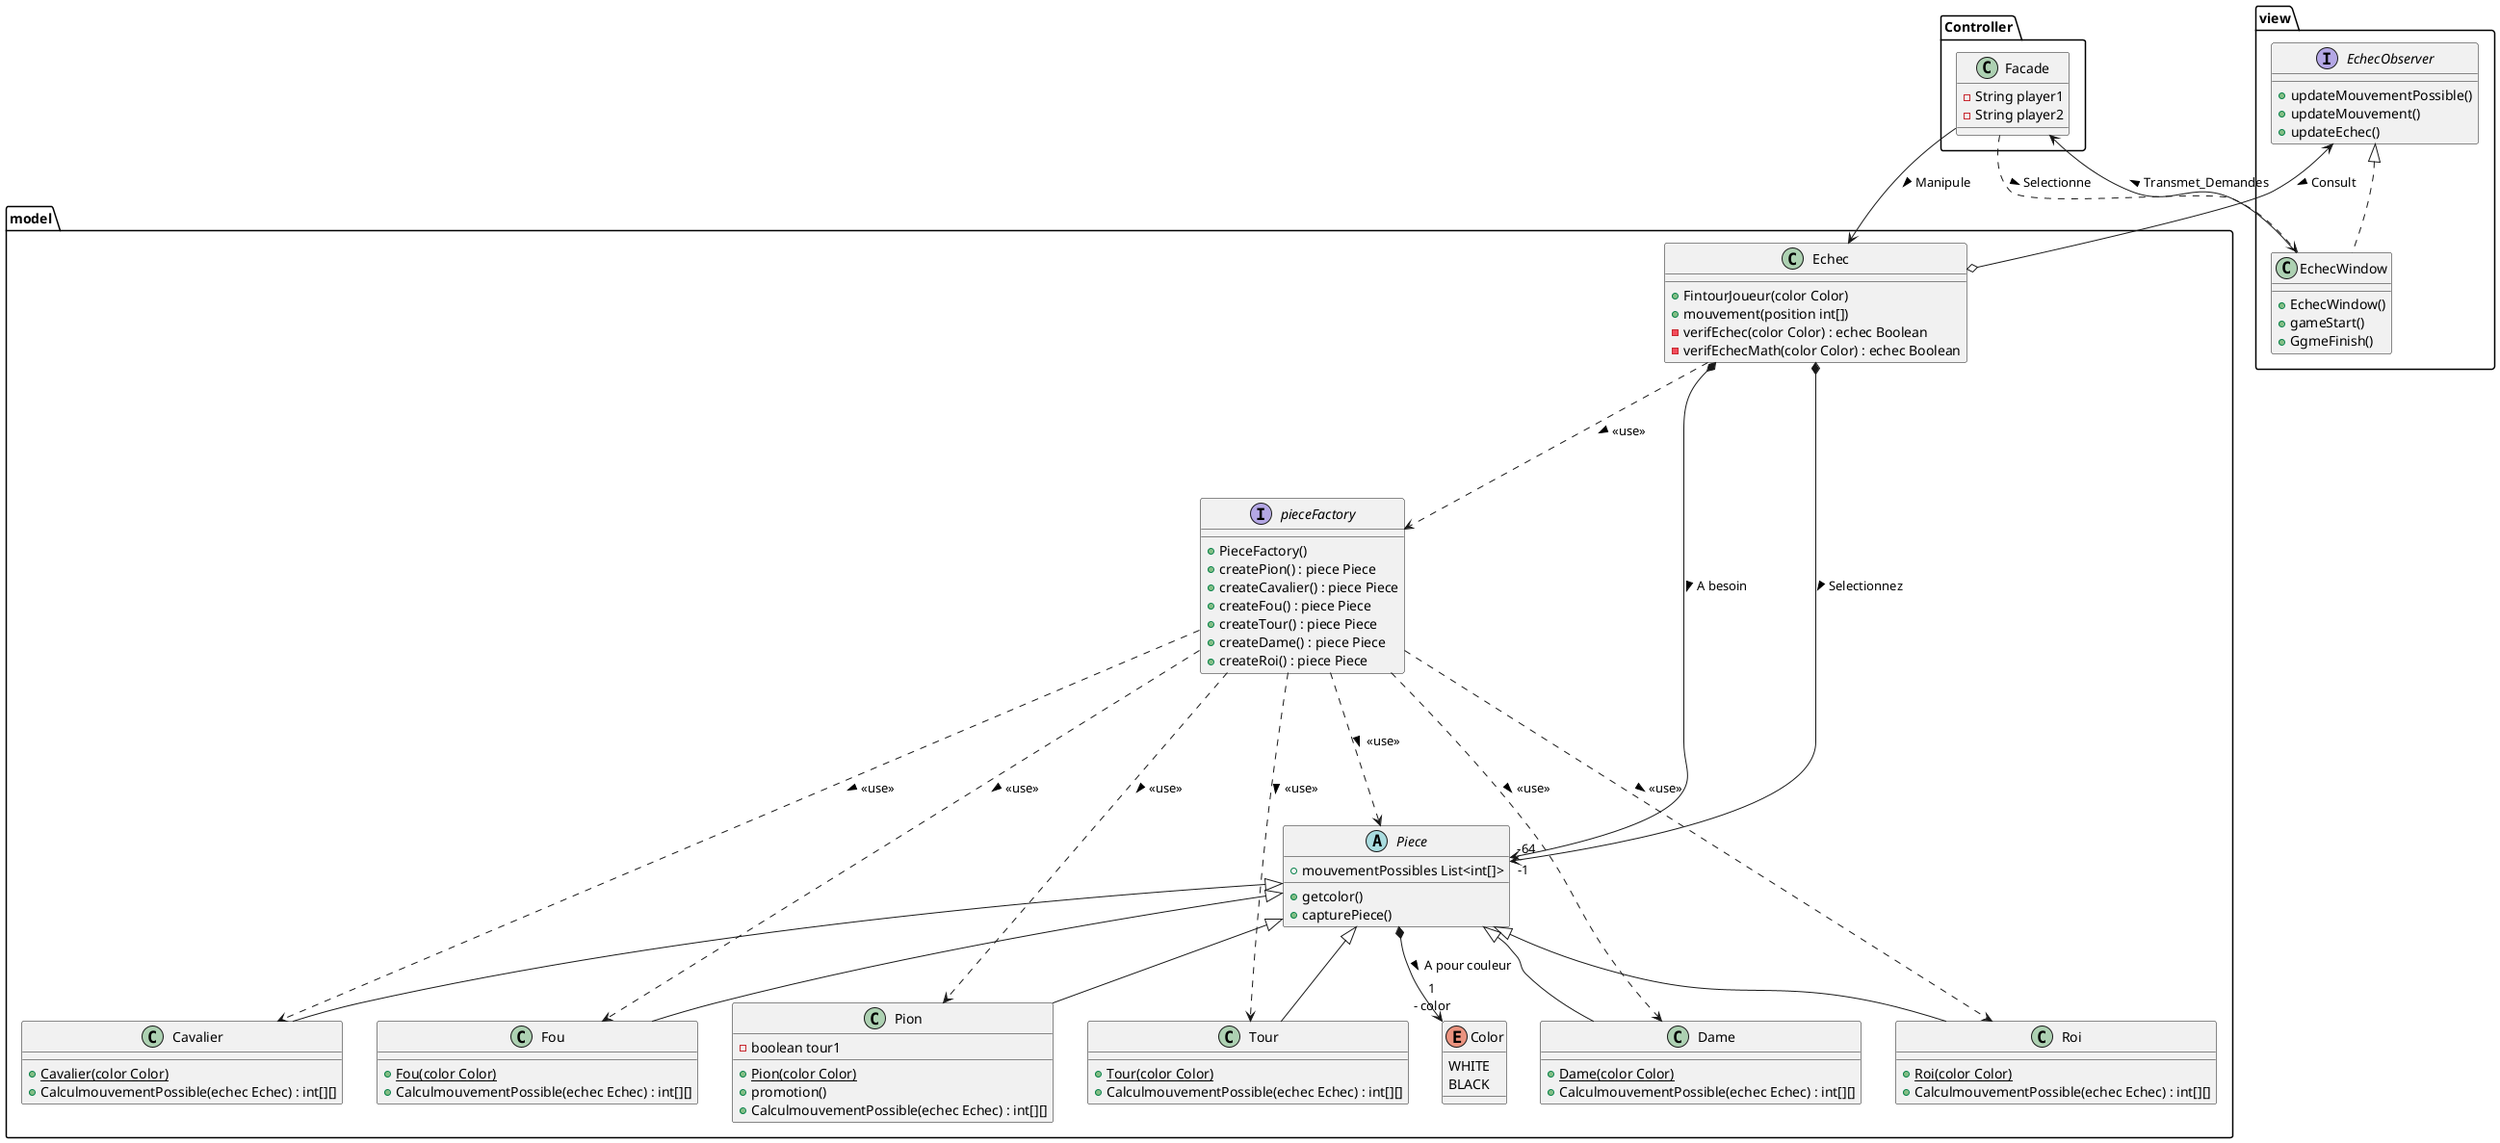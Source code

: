 @startuml
'https://plantuml.com/class-diagram


Package view{
    interface EchecObserver
    {
        +updateMouvementPossible()
        +updateMouvement()
        +updateEchec()
    }
    class EchecWindow implements EchecObserver
    {
     +EchecWindow()
     +gameStart()
     +GgmeFinish()
    }

}
Package Controller
{
    class Facade
    {
        -String player1
        -String player2
    }
}
Package model
{
    class Echec {
    +FintourJoueur(color Color)
    +mouvement(position int[])
    -verifEchec(color Color) : echec Boolean
    -verifEchecMath(color Color) : echec Boolean
    }
    Interface pieceFactory
    {
        +PieceFactory()
        +createPion() : piece Piece
        +createCavalier() : piece Piece
        +createFou() : piece Piece
        +createTour() : piece Piece
        +createDame() : piece Piece
        +createRoi() : piece Piece
    }
    abstract class Piece
    {
        +mouvementPossibles List<int[]>
        +getcolor()
        +capturePiece()
    }
    class Pion extends Piece
    {
        -boolean tour1
        +{static}Pion(color Color)
        +promotion()
        +CalculmouvementPossible(echec Echec) : int[][]
    }
    class Cavalier extends Piece
    {
    +{static}Cavalier(color Color)
    +CalculmouvementPossible(echec Echec) : int[][]
    }
    class Fou extends Piece
    {
    +{static}Fou(color Color)
    +CalculmouvementPossible(echec Echec) : int[][]
    }
    class Tour extends Piece
    {
    +{static}Tour(color Color)
    +CalculmouvementPossible(echec Echec) : int[][]
    }
    class Dame extends Piece
    {
    +{static}Dame(color Color)
    +CalculmouvementPossible(echec Echec) : int[][]
    }
    class Roi extends Piece
    {
    +{static}Roi(color Color)
    +CalculmouvementPossible(echec Echec) : int[][]
    }
    Enum Color
    {
        WHITE
        BLACK
    }
}

Piece *--> "1\n- color" Color : > A pour couleur
Echec *--> "-64" Piece : > A besoin
Echec *-----> "-1" Piece : > Selectionnez

Echec ..> pieceFactory : > <<use>>

pieceFactory ...> Piece : > <<use>>
pieceFactory ..> Roi : > <<use>>
pieceFactory ..> Pion : > <<use>>
pieceFactory ..> Cavalier : > <<use>>
pieceFactory ..> Fou : > <<use>>
pieceFactory ..> Dame : > <<use>>
pieceFactory ..> Tour : > <<use>>


EchecObserver <--o Echec : > Consult
Facade --> Echec : > Manipule
Facade ..> EchecWindow : > Selectionne
EchecWindow --> Facade : > Transmet_Demandes

@enduml